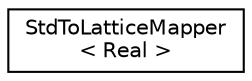digraph "Graphical Class Hierarchy"
{
  edge [fontname="Helvetica",fontsize="10",labelfontname="Helvetica",labelfontsize="10"];
  node [fontname="Helvetica",fontsize="10",shape=record];
  rankdir="LR";
  Node0 [label="StdToLatticeMapper\l\< Real \>",height=0.2,width=0.4,color="black", fillcolor="white", style="filled",URL="$classfst_1_1StdToLatticeMapper.html",tooltip="Class StdToLatticeMapper maps a normal arc (StdArc) to a LatticeArc by putting the StdArc weight as t..."];
}
